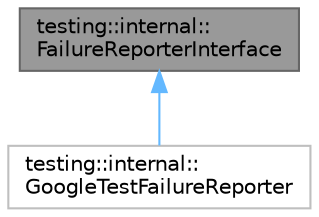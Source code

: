 digraph "testing::internal::FailureReporterInterface"
{
 // LATEX_PDF_SIZE
  bgcolor="transparent";
  edge [fontname=Helvetica,fontsize=10,labelfontname=Helvetica,labelfontsize=10];
  node [fontname=Helvetica,fontsize=10,shape=box,height=0.2,width=0.4];
  Node1 [id="Node000001",label="testing::internal::\lFailureReporterInterface",height=0.2,width=0.4,color="gray40", fillcolor="grey60", style="filled", fontcolor="black",tooltip=" "];
  Node1 -> Node2 [id="edge1_Node000001_Node000002",dir="back",color="steelblue1",style="solid",tooltip=" "];
  Node2 [id="Node000002",label="testing::internal::\lGoogleTestFailureReporter",height=0.2,width=0.4,color="grey75", fillcolor="white", style="filled",URL="$classtesting_1_1internal_1_1_google_test_failure_reporter.html",tooltip=" "];
}
